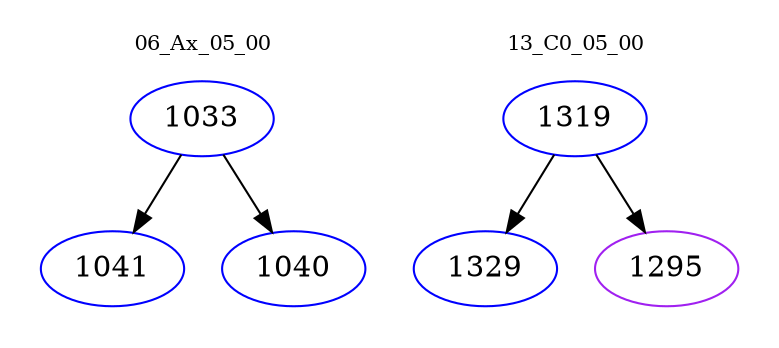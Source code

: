 digraph{
subgraph cluster_0 {
color = white
label = "06_Ax_05_00";
fontsize=10;
T0_1033 [label="1033", color="blue"]
T0_1033 -> T0_1041 [color="black"]
T0_1041 [label="1041", color="blue"]
T0_1033 -> T0_1040 [color="black"]
T0_1040 [label="1040", color="blue"]
}
subgraph cluster_1 {
color = white
label = "13_C0_05_00";
fontsize=10;
T1_1319 [label="1319", color="blue"]
T1_1319 -> T1_1329 [color="black"]
T1_1329 [label="1329", color="blue"]
T1_1319 -> T1_1295 [color="black"]
T1_1295 [label="1295", color="purple"]
}
}
